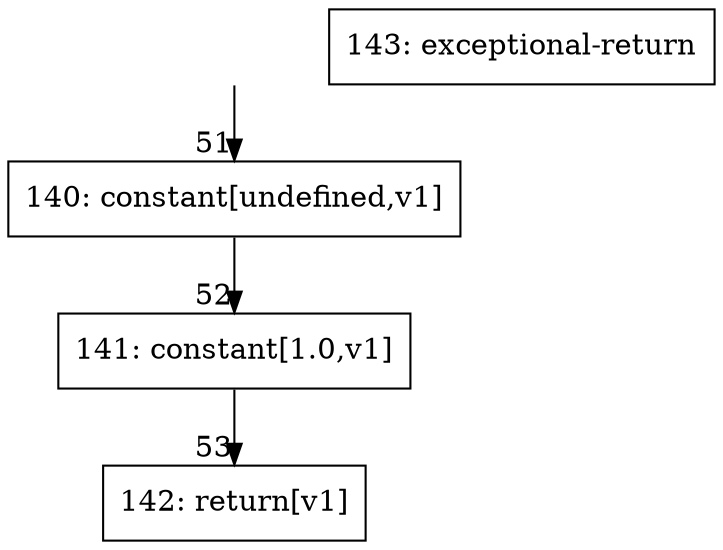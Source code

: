 digraph {
rankdir="TD"
BB_entry4[shape=none,label=""];
BB_entry4 -> BB51 [tailport=s, headport=n, headlabel="    51"]
BB51 [shape=record label="{140: constant[undefined,v1]}" ] 
BB51 -> BB52 [tailport=s, headport=n, headlabel="      52"]
BB52 [shape=record label="{141: constant[1.0,v1]}" ] 
BB52 -> BB53 [tailport=s, headport=n, headlabel="      53"]
BB53 [shape=record label="{142: return[v1]}" ] 
BB54 [shape=record label="{143: exceptional-return}" ] 
}
